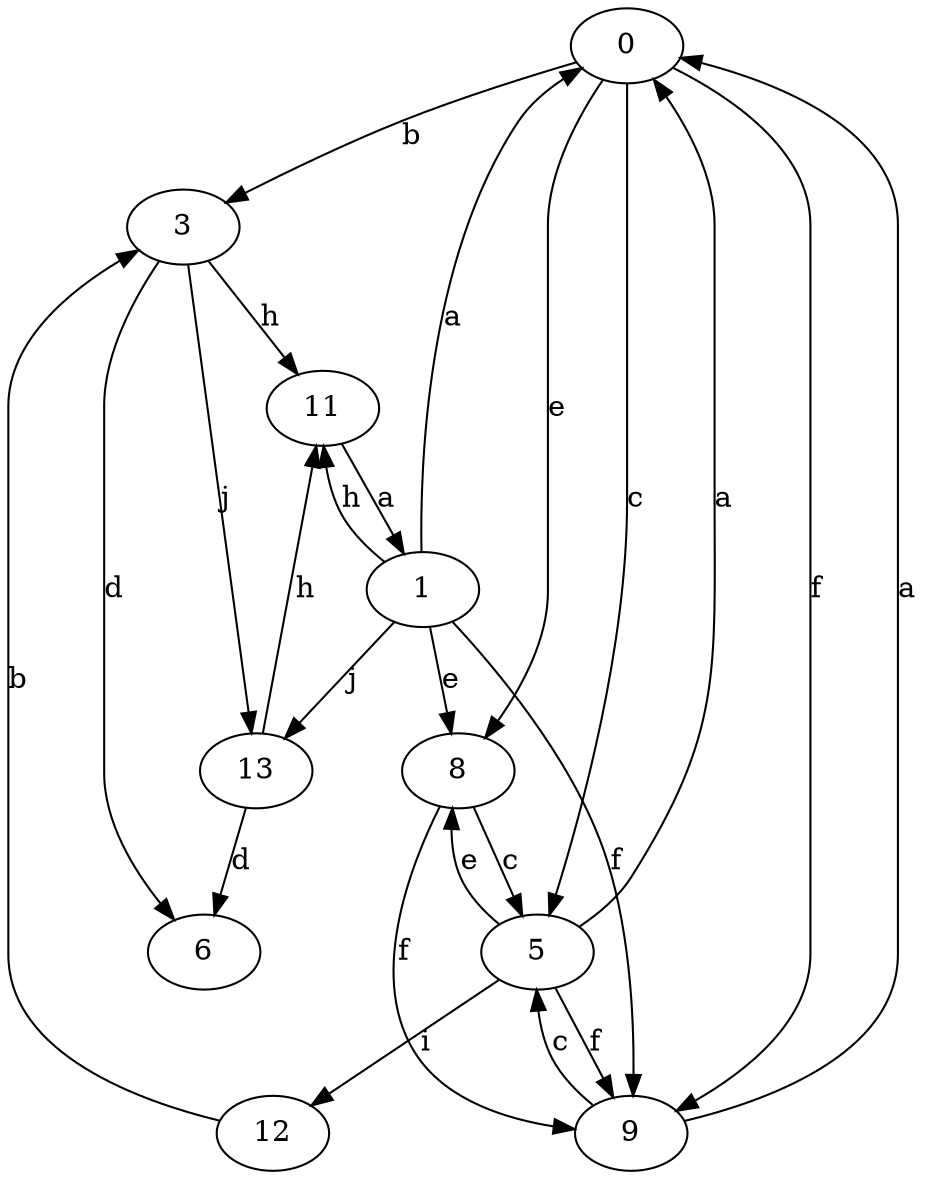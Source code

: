 strict digraph  {
0;
1;
3;
5;
6;
8;
9;
11;
12;
13;
0 -> 3  [label=b];
0 -> 5  [label=c];
0 -> 8  [label=e];
0 -> 9  [label=f];
1 -> 0  [label=a];
1 -> 8  [label=e];
1 -> 9  [label=f];
1 -> 11  [label=h];
1 -> 13  [label=j];
3 -> 6  [label=d];
3 -> 11  [label=h];
3 -> 13  [label=j];
5 -> 0  [label=a];
5 -> 8  [label=e];
5 -> 9  [label=f];
5 -> 12  [label=i];
8 -> 5  [label=c];
8 -> 9  [label=f];
9 -> 0  [label=a];
9 -> 5  [label=c];
11 -> 1  [label=a];
12 -> 3  [label=b];
13 -> 6  [label=d];
13 -> 11  [label=h];
}
